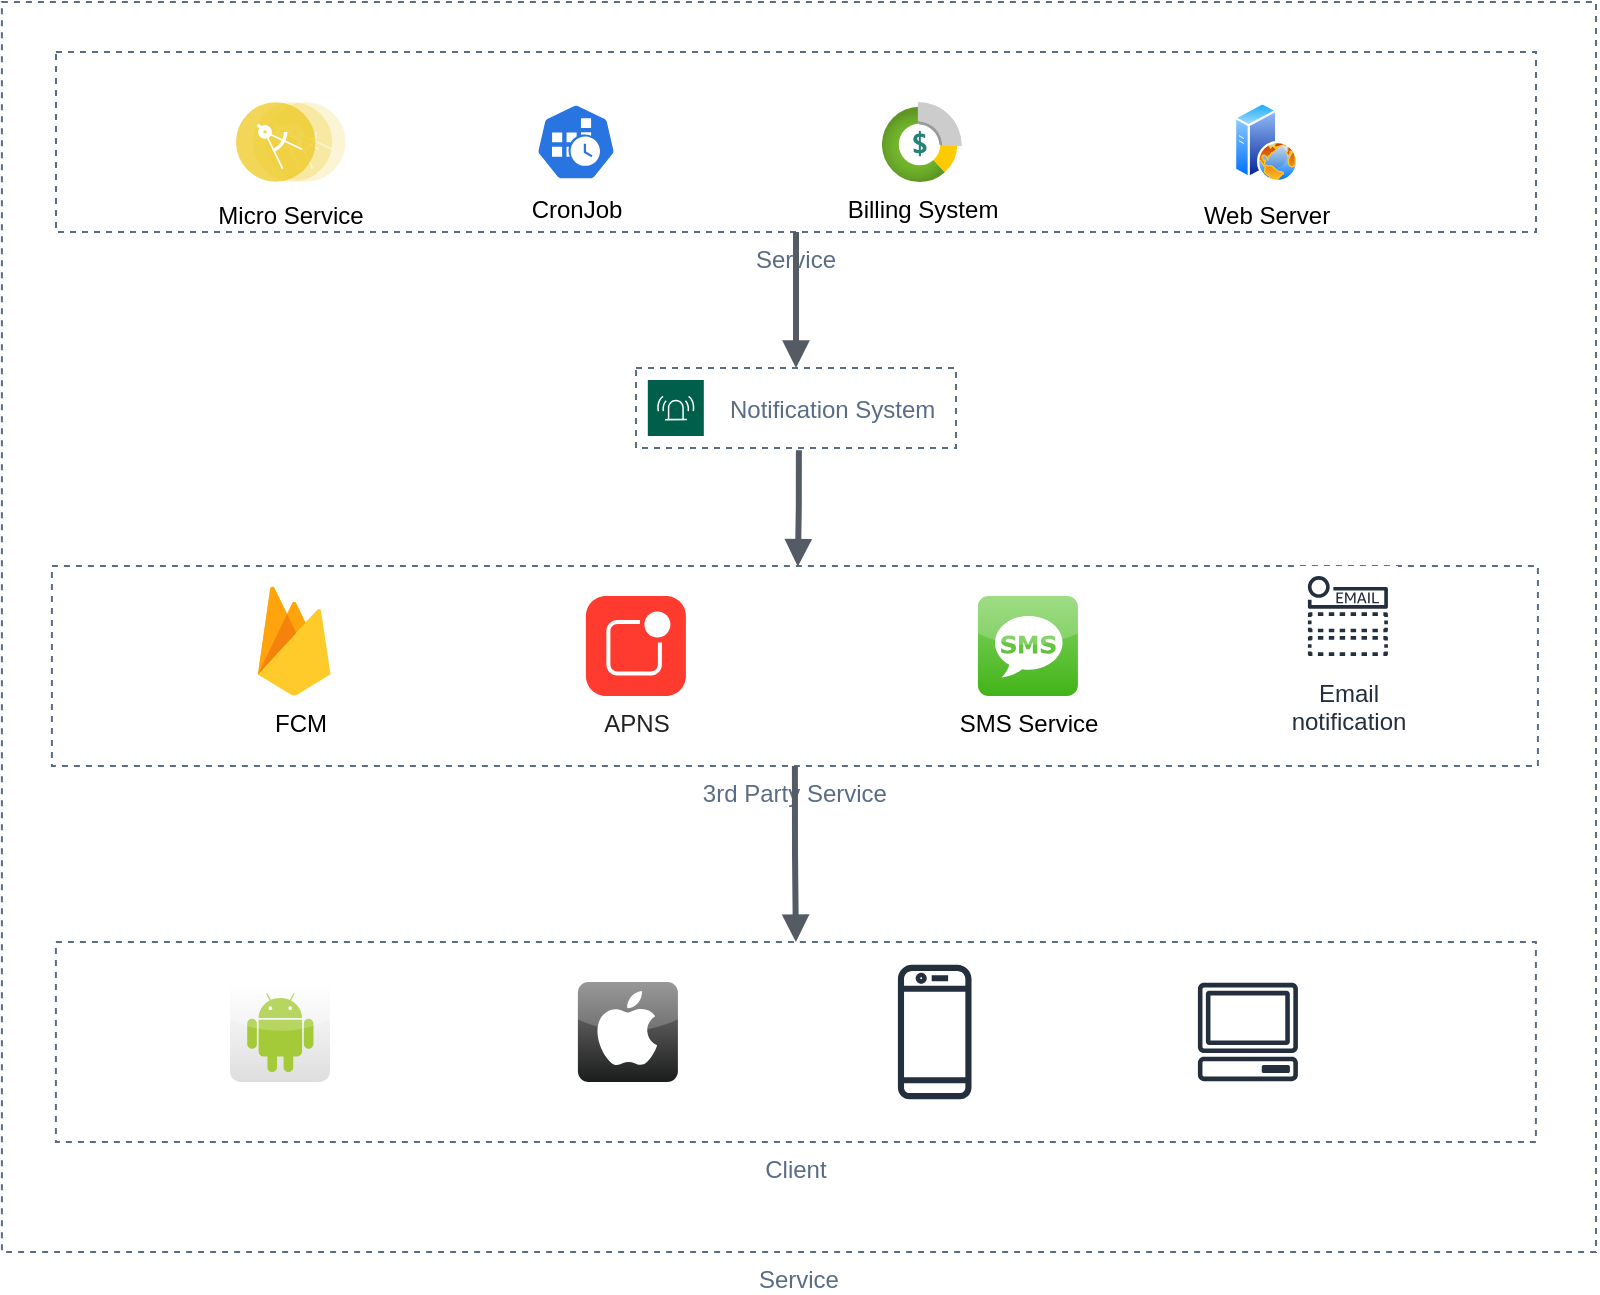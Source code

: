 <mxfile>
    <diagram id="zL-Re08tUKYIQvqxSzNT" name="페이지-1">
        <mxGraphModel dx="1617" dy="1020" grid="1" gridSize="10" guides="1" tooltips="1" connect="1" arrows="1" fold="1" page="1" pageScale="1" pageWidth="827" pageHeight="1169" math="0" shadow="0">
            <root>
                <mxCell id="0"/>
                <mxCell id="1" parent="0"/>
                <mxCell id="25" value="Service" style="fillColor=none;strokeColor=#5A6C86;dashed=1;verticalAlign=top;fontStyle=0;fontColor=#5A6C86;labelPosition=center;verticalLabelPosition=bottom;align=center;" vertex="1" parent="1">
                    <mxGeometry x="12.95" y="15" width="797.05" height="625" as="geometry"/>
                </mxCell>
                <mxCell id="26" value="Service" style="fillColor=none;strokeColor=#5A6C86;dashed=1;verticalAlign=top;fontStyle=0;fontColor=#5A6C86;labelPosition=center;verticalLabelPosition=bottom;align=center;" vertex="1" parent="1">
                    <mxGeometry x="40" y="40" width="740" height="90" as="geometry"/>
                </mxCell>
                <mxCell id="27" value="Client" style="fillColor=none;strokeColor=#5A6C86;dashed=1;verticalAlign=top;fontStyle=0;fontColor=#5A6C86;labelPosition=center;verticalLabelPosition=bottom;align=center;" vertex="1" parent="1">
                    <mxGeometry x="39.95" y="485" width="740" height="100" as="geometry"/>
                </mxCell>
                <mxCell id="28" value="3rd Party Service" style="fillColor=none;strokeColor=#5A6C86;dashed=1;verticalAlign=top;fontStyle=0;fontColor=#5A6C86;labelPosition=center;verticalLabelPosition=bottom;align=center;" vertex="1" parent="1">
                    <mxGeometry x="37.95" y="297" width="743" height="100" as="geometry"/>
                </mxCell>
                <mxCell id="29" value="&lt;font color=&quot;#000000&quot;&gt;Micro Service&lt;/font&gt;" style="aspect=fixed;perimeter=ellipsePerimeter;html=1;align=center;shadow=0;dashed=0;fontColor=#4277BB;labelBackgroundColor=#ffffff;fontSize=12;spacingTop=3;image;image=img/lib/ibm/applications/microservice.svg;" vertex="1" parent="1">
                    <mxGeometry x="130" y="65" width="54.8" height="40" as="geometry"/>
                </mxCell>
                <mxCell id="30" value="CronJob" style="sketch=0;html=1;dashed=0;whitespace=wrap;fillColor=#2875E2;strokeColor=#ffffff;points=[[0.005,0.63,0],[0.1,0.2,0],[0.9,0.2,0],[0.5,0,0],[0.995,0.63,0],[0.72,0.99,0],[0.5,1,0],[0.28,0.99,0]];verticalLabelPosition=bottom;align=center;verticalAlign=top;shape=mxgraph.kubernetes.icon;prIcon=cronjob" vertex="1" parent="1">
                    <mxGeometry x="280" y="65" width="40" height="40" as="geometry"/>
                </mxCell>
                <mxCell id="31" value="Billing System" style="aspect=fixed;html=1;points=[];align=center;image;fontSize=12;image=img/lib/azure2/general/Cost_Management_and_Billing.svg;" vertex="1" parent="1">
                    <mxGeometry x="452.95" y="65" width="40" height="40" as="geometry"/>
                </mxCell>
                <mxCell id="32" value="Web Server" style="aspect=fixed;perimeter=ellipsePerimeter;html=1;align=center;shadow=0;dashed=0;spacingTop=3;image;image=img/lib/active_directory/web_server.svg;" vertex="1" parent="1">
                    <mxGeometry x="629" y="65" width="32" height="40" as="geometry"/>
                </mxCell>
                <mxCell id="33" value="APNS" style="html=1;strokeWidth=1;shadow=0;dashed=0;shape=mxgraph.ios7.misc.notification;fillColor=#FF3B2F;strokeColor=none;buttonText=;strokeColor2=#222222;fontColor=#222222;fontSize=12;verticalLabelPosition=bottom;verticalAlign=top;align=center;sketch=0;" vertex="1" parent="1">
                    <mxGeometry x="304.95" y="312" width="50" height="50" as="geometry"/>
                </mxCell>
                <mxCell id="34" value="SMS Service" style="dashed=0;outlineConnect=0;html=1;align=center;labelPosition=center;verticalLabelPosition=bottom;verticalAlign=top;shape=mxgraph.webicons.sms;fillColor=#86D466;gradientColor=#42B418;fontColor=#000000;" vertex="1" parent="1">
                    <mxGeometry x="500.95" y="312" width="50" height="50" as="geometry"/>
                </mxCell>
                <mxCell id="35" value="FCM" style="sketch=0;dashed=0;connectable=0;html=1;fillColor=#5184F3;strokeColor=none;shape=mxgraph.gcp2.firebase;part=1;labelPosition=center;verticalLabelPosition=bottom;align=center;verticalAlign=top;spacingLeft=5;fontColor=#000000;fontSize=12;" vertex="1" parent="1">
                    <mxGeometry x="140.95" y="307" width="36.3" height="55" as="geometry"/>
                </mxCell>
                <mxCell id="36" value="" style="sketch=0;outlineConnect=0;fontColor=#232F3E;gradientColor=none;fillColor=#232F3D;strokeColor=none;dashed=0;verticalLabelPosition=bottom;verticalAlign=top;align=center;html=1;fontSize=12;fontStyle=0;aspect=fixed;pointerEvents=1;shape=mxgraph.aws4.client;" vertex="1" parent="1">
                    <mxGeometry x="610.95" y="505" width="50" height="50" as="geometry"/>
                </mxCell>
                <mxCell id="37" value="" style="dashed=0;outlineConnect=0;html=1;align=center;labelPosition=center;verticalLabelPosition=bottom;verticalAlign=top;shape=mxgraph.webicons.apple;fillColor=#807E7E;gradientColor=#1B1C1C;fontColor=#000000;" vertex="1" parent="1">
                    <mxGeometry x="300.95" y="505" width="50" height="50" as="geometry"/>
                </mxCell>
                <mxCell id="38" value="" style="dashed=0;outlineConnect=0;html=1;align=center;labelPosition=center;verticalLabelPosition=bottom;verticalAlign=top;shape=mxgraph.webicons.android;gradientColor=#DFDEDE;fontColor=#000000;" vertex="1" parent="1">
                    <mxGeometry x="126.99" y="505" width="50" height="50" as="geometry"/>
                </mxCell>
                <mxCell id="39" value="" style="sketch=0;outlineConnect=0;fontColor=#232F3E;gradientColor=none;fillColor=#232F3D;strokeColor=none;dashed=0;verticalLabelPosition=bottom;verticalAlign=top;align=center;html=1;fontSize=12;fontStyle=0;aspect=fixed;pointerEvents=1;shape=mxgraph.aws4.mobile_client;" vertex="1" parent="1">
                    <mxGeometry x="460.95" y="495" width="36.8" height="70" as="geometry"/>
                </mxCell>
                <mxCell id="40" value="Email&#10;notification" style="sketch=0;outlineConnect=0;fontColor=#232F3E;gradientColor=none;strokeColor=#232F3E;fillColor=#ffffff;dashed=0;verticalLabelPosition=bottom;verticalAlign=top;align=center;html=1;fontSize=12;fontStyle=0;aspect=fixed;shape=mxgraph.aws4.resourceIcon;resIcon=mxgraph.aws4.email_notification;" vertex="1" parent="1">
                    <mxGeometry x="660.95" y="297" width="50" height="50" as="geometry"/>
                </mxCell>
                <mxCell id="41" value="" style="edgeStyle=orthogonalEdgeStyle;html=1;endArrow=block;elbow=vertical;startArrow=none;endFill=1;strokeColor=#545B64;rounded=0;exitX=0.5;exitY=1;exitDx=0;exitDy=0;entryX=0.5;entryY=0;entryDx=0;entryDy=0;strokeWidth=3;" edge="1" parent="1" source="26" target="74">
                    <mxGeometry width="100" relative="1" as="geometry">
                        <mxPoint x="180" y="280" as="sourcePoint"/>
                        <mxPoint x="190" y="280" as="targetPoint"/>
                    </mxGeometry>
                </mxCell>
                <mxCell id="42" value="" style="edgeStyle=orthogonalEdgeStyle;html=1;endArrow=block;elbow=vertical;startArrow=none;endFill=1;strokeColor=#545B64;rounded=0;entryX=0.5;entryY=0;entryDx=0;entryDy=0;strokeWidth=3;exitX=0.5;exitY=1;exitDx=0;exitDy=0;" edge="1" parent="1" source="28" target="27">
                    <mxGeometry width="100" relative="1" as="geometry">
                        <mxPoint x="812.45" y="-313" as="sourcePoint"/>
                        <mxPoint x="863.95" y="-313" as="targetPoint"/>
                    </mxGeometry>
                </mxCell>
                <mxCell id="73" value="" style="group" vertex="1" connectable="0" parent="1">
                    <mxGeometry x="330" y="198" width="160" height="40" as="geometry"/>
                </mxCell>
                <mxCell id="74" value="           Notification System" style="fillColor=none;strokeColor=#5A6C86;dashed=1;verticalAlign=middle;fontStyle=0;fontColor=#5A6C86;" vertex="1" parent="73">
                    <mxGeometry width="160" height="40" as="geometry"/>
                </mxCell>
                <mxCell id="75" value="" style="sketch=0;pointerEvents=1;shadow=0;dashed=0;html=1;strokeColor=none;fillColor=#005F4B;labelPosition=center;verticalLabelPosition=bottom;verticalAlign=top;align=center;outlineConnect=0;shape=mxgraph.veeam2.alarm;fontColor=#000000;" vertex="1" parent="73">
                    <mxGeometry x="5.91" y="6" width="28.0" height="28.0" as="geometry"/>
                </mxCell>
                <mxCell id="78" value="" style="edgeStyle=orthogonalEdgeStyle;html=1;endArrow=block;elbow=vertical;startArrow=none;endFill=1;strokeColor=#545B64;rounded=0;exitX=0.509;exitY=1.027;exitDx=0;exitDy=0;entryX=0.502;entryY=0.003;entryDx=0;entryDy=0;strokeWidth=3;exitPerimeter=0;entryPerimeter=0;" edge="1" parent="1" source="74" target="28">
                    <mxGeometry width="100" relative="1" as="geometry">
                        <mxPoint x="420" y="88" as="sourcePoint"/>
                        <mxPoint x="420" y="208" as="targetPoint"/>
                    </mxGeometry>
                </mxCell>
            </root>
        </mxGraphModel>
    </diagram>
</mxfile>